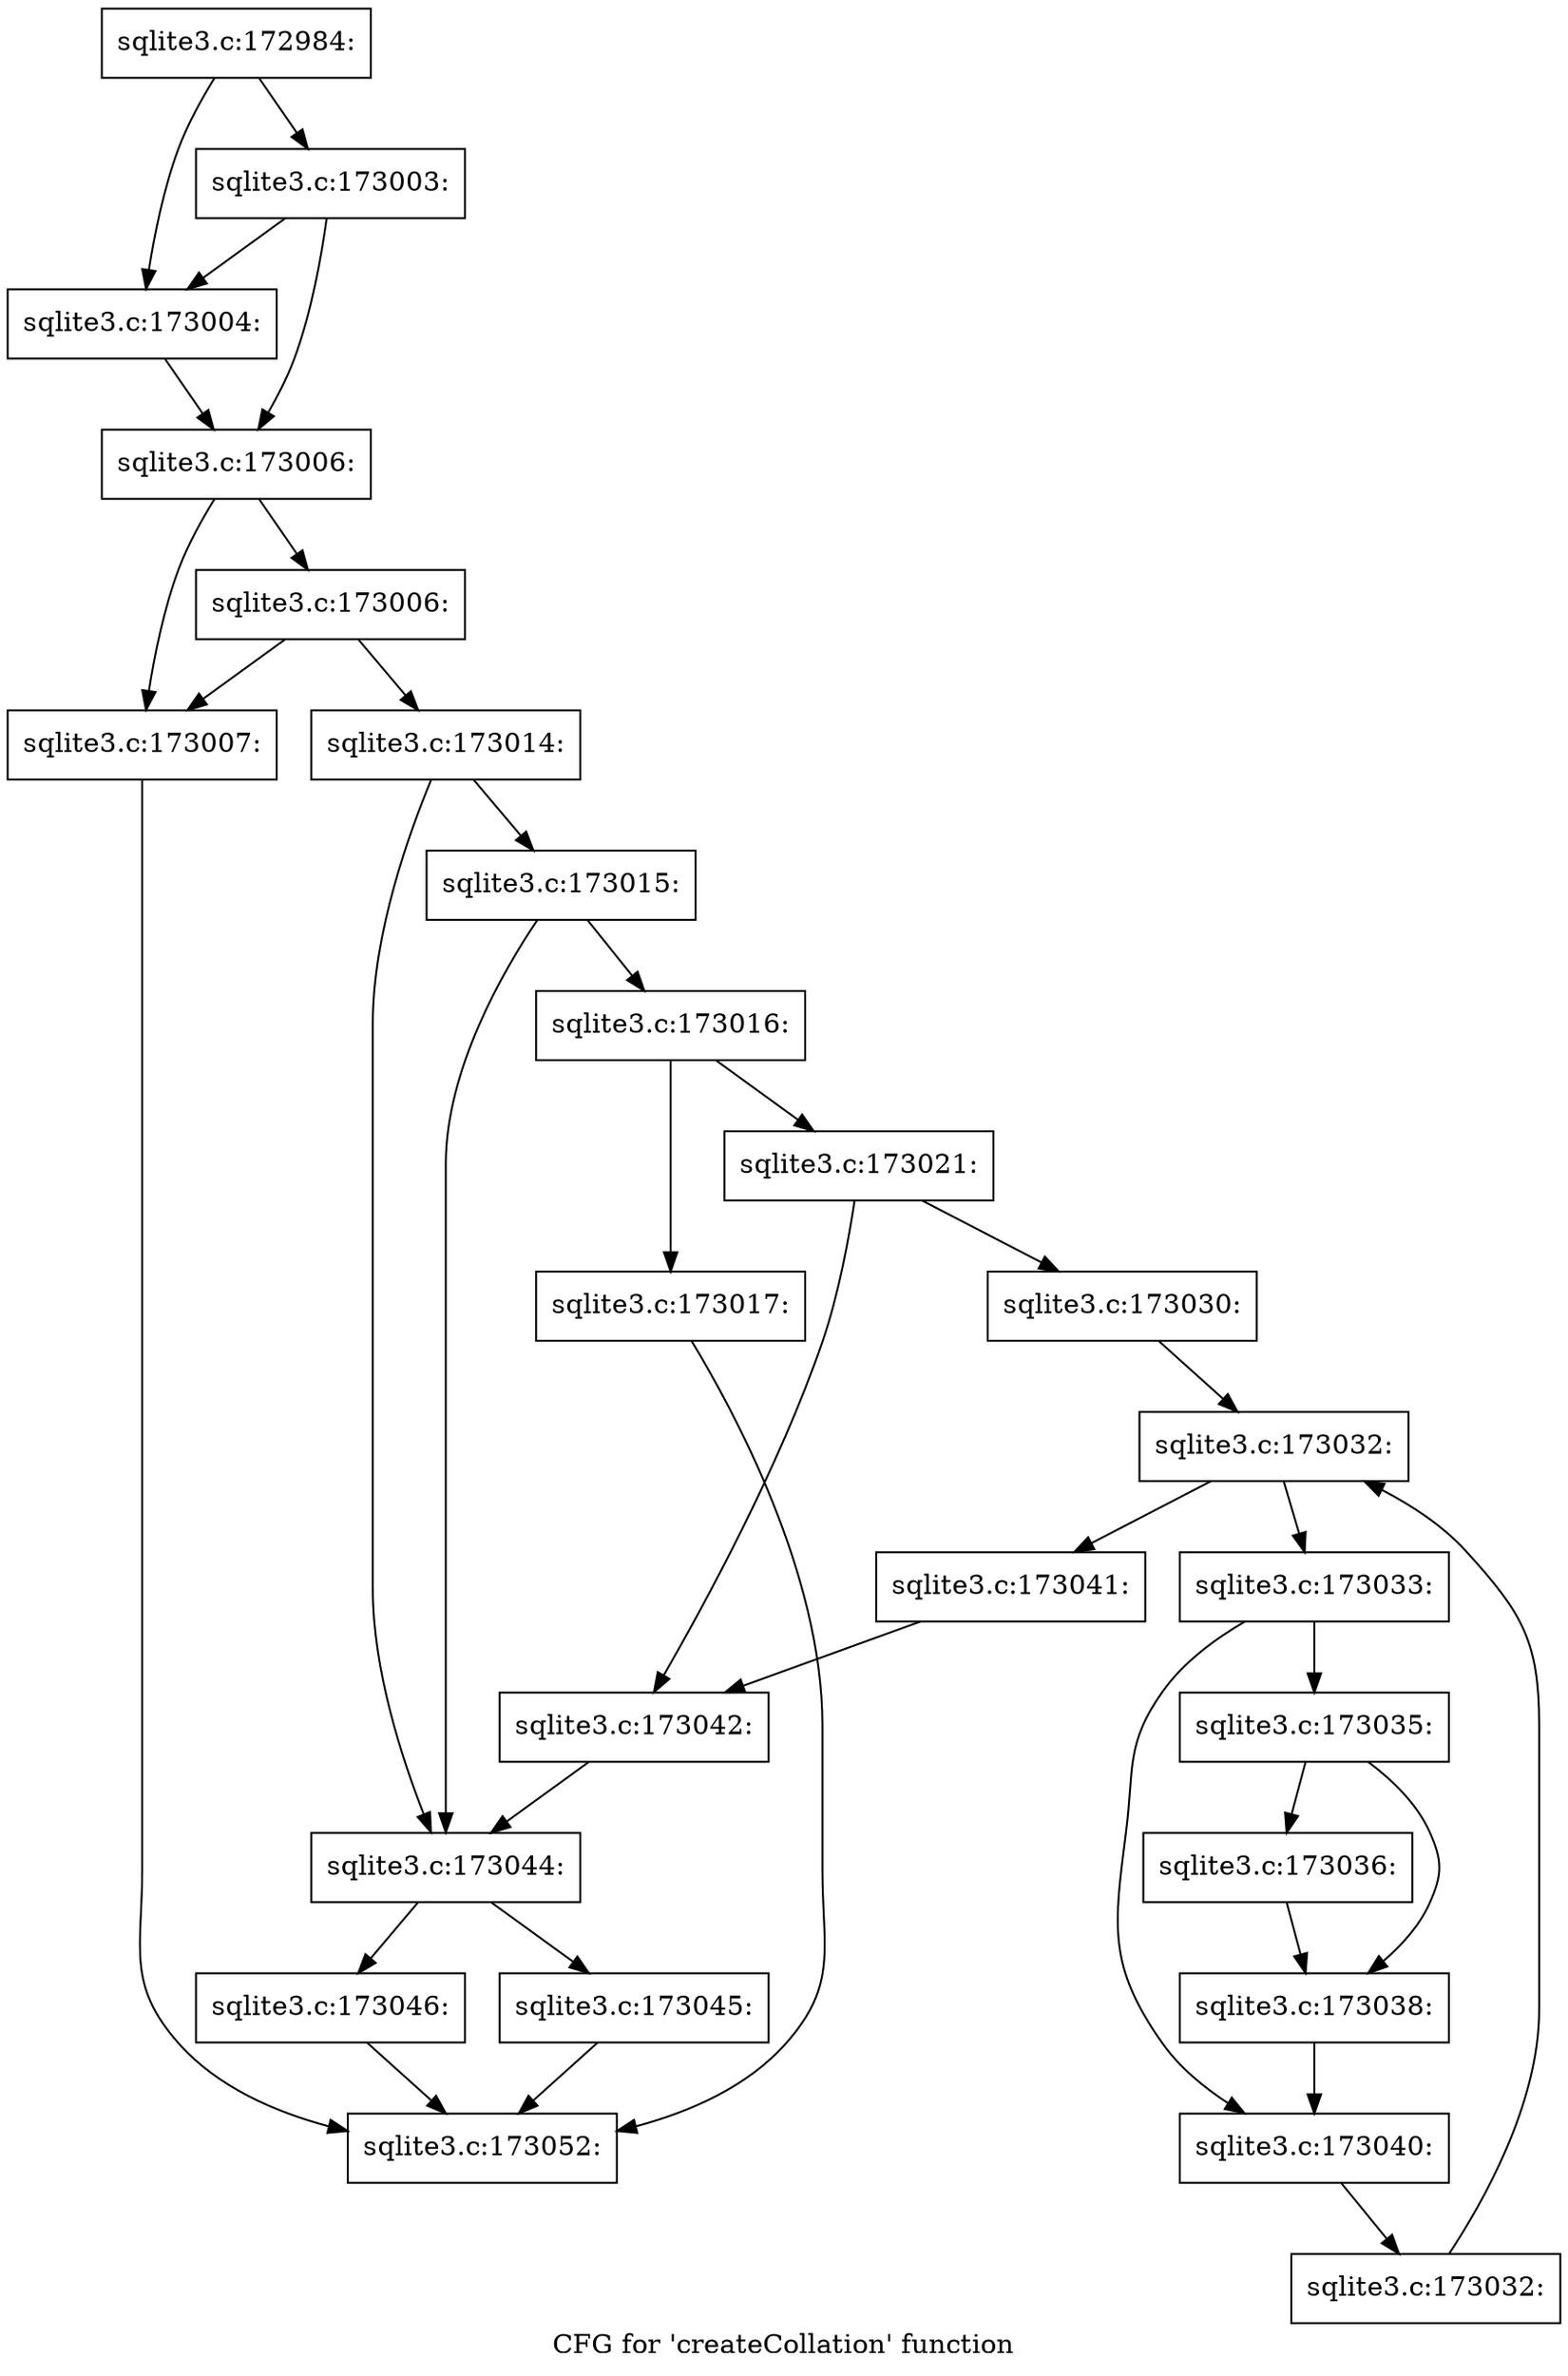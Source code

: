 digraph "CFG for 'createCollation' function" {
	label="CFG for 'createCollation' function";

	Node0x55c0fb840f80 [shape=record,label="{sqlite3.c:172984:}"];
	Node0x55c0fb840f80 -> Node0x55c0fb847960;
	Node0x55c0fb840f80 -> Node0x55c0fb847a00;
	Node0x55c0fb847a00 [shape=record,label="{sqlite3.c:173003:}"];
	Node0x55c0fb847a00 -> Node0x55c0fb847960;
	Node0x55c0fb847a00 -> Node0x55c0fb8479b0;
	Node0x55c0fb847960 [shape=record,label="{sqlite3.c:173004:}"];
	Node0x55c0fb847960 -> Node0x55c0fb8479b0;
	Node0x55c0fb8479b0 [shape=record,label="{sqlite3.c:173006:}"];
	Node0x55c0fb8479b0 -> Node0x55c0fb848230;
	Node0x55c0fb8479b0 -> Node0x55c0fb8482d0;
	Node0x55c0fb8482d0 [shape=record,label="{sqlite3.c:173006:}"];
	Node0x55c0fb8482d0 -> Node0x55c0fb848230;
	Node0x55c0fb8482d0 -> Node0x55c0fb848280;
	Node0x55c0fb848230 [shape=record,label="{sqlite3.c:173007:}"];
	Node0x55c0fb848230 -> Node0x55c0fb841070;
	Node0x55c0fb848280 [shape=record,label="{sqlite3.c:173014:}"];
	Node0x55c0fb848280 -> Node0x55c0fb849110;
	Node0x55c0fb848280 -> Node0x55c0fb8490c0;
	Node0x55c0fb849110 [shape=record,label="{sqlite3.c:173015:}"];
	Node0x55c0fb849110 -> Node0x55c0fb849070;
	Node0x55c0fb849110 -> Node0x55c0fb8490c0;
	Node0x55c0fb849070 [shape=record,label="{sqlite3.c:173016:}"];
	Node0x55c0fb849070 -> Node0x55c0fb8497c0;
	Node0x55c0fb849070 -> Node0x55c0fb849810;
	Node0x55c0fb8497c0 [shape=record,label="{sqlite3.c:173017:}"];
	Node0x55c0fb8497c0 -> Node0x55c0fb841070;
	Node0x55c0fb849810 [shape=record,label="{sqlite3.c:173021:}"];
	Node0x55c0fb849810 -> Node0x55c0fb84a3c0;
	Node0x55c0fb849810 -> Node0x55c0fb84a410;
	Node0x55c0fb84a3c0 [shape=record,label="{sqlite3.c:173030:}"];
	Node0x55c0fb84a3c0 -> Node0x55c0fb84b6b0;
	Node0x55c0fb84b6b0 [shape=record,label="{sqlite3.c:173032:}"];
	Node0x55c0fb84b6b0 -> Node0x55c0fb84b8d0;
	Node0x55c0fb84b6b0 -> Node0x55c0fb84b500;
	Node0x55c0fb84b8d0 [shape=record,label="{sqlite3.c:173033:}"];
	Node0x55c0fb84b8d0 -> Node0x55c0fb84c270;
	Node0x55c0fb84b8d0 -> Node0x55c0fb84c2c0;
	Node0x55c0fb84c270 [shape=record,label="{sqlite3.c:173035:}"];
	Node0x55c0fb84c270 -> Node0x55c0fb84cae0;
	Node0x55c0fb84c270 -> Node0x55c0fb84cb30;
	Node0x55c0fb84cae0 [shape=record,label="{sqlite3.c:173036:}"];
	Node0x55c0fb84cae0 -> Node0x55c0fb84cb30;
	Node0x55c0fb84cb30 [shape=record,label="{sqlite3.c:173038:}"];
	Node0x55c0fb84cb30 -> Node0x55c0fb84c2c0;
	Node0x55c0fb84c2c0 [shape=record,label="{sqlite3.c:173040:}"];
	Node0x55c0fb84c2c0 -> Node0x55c0fb84b840;
	Node0x55c0fb84b840 [shape=record,label="{sqlite3.c:173032:}"];
	Node0x55c0fb84b840 -> Node0x55c0fb84b6b0;
	Node0x55c0fb84b500 [shape=record,label="{sqlite3.c:173041:}"];
	Node0x55c0fb84b500 -> Node0x55c0fb84a410;
	Node0x55c0fb84a410 [shape=record,label="{sqlite3.c:173042:}"];
	Node0x55c0fb84a410 -> Node0x55c0fb8490c0;
	Node0x55c0fb8490c0 [shape=record,label="{sqlite3.c:173044:}"];
	Node0x55c0fb8490c0 -> Node0x55c0fb84e380;
	Node0x55c0fb8490c0 -> Node0x55c0fb84e3d0;
	Node0x55c0fb84e380 [shape=record,label="{sqlite3.c:173045:}"];
	Node0x55c0fb84e380 -> Node0x55c0fb841070;
	Node0x55c0fb84e3d0 [shape=record,label="{sqlite3.c:173046:}"];
	Node0x55c0fb84e3d0 -> Node0x55c0fb841070;
	Node0x55c0fb841070 [shape=record,label="{sqlite3.c:173052:}"];
}
